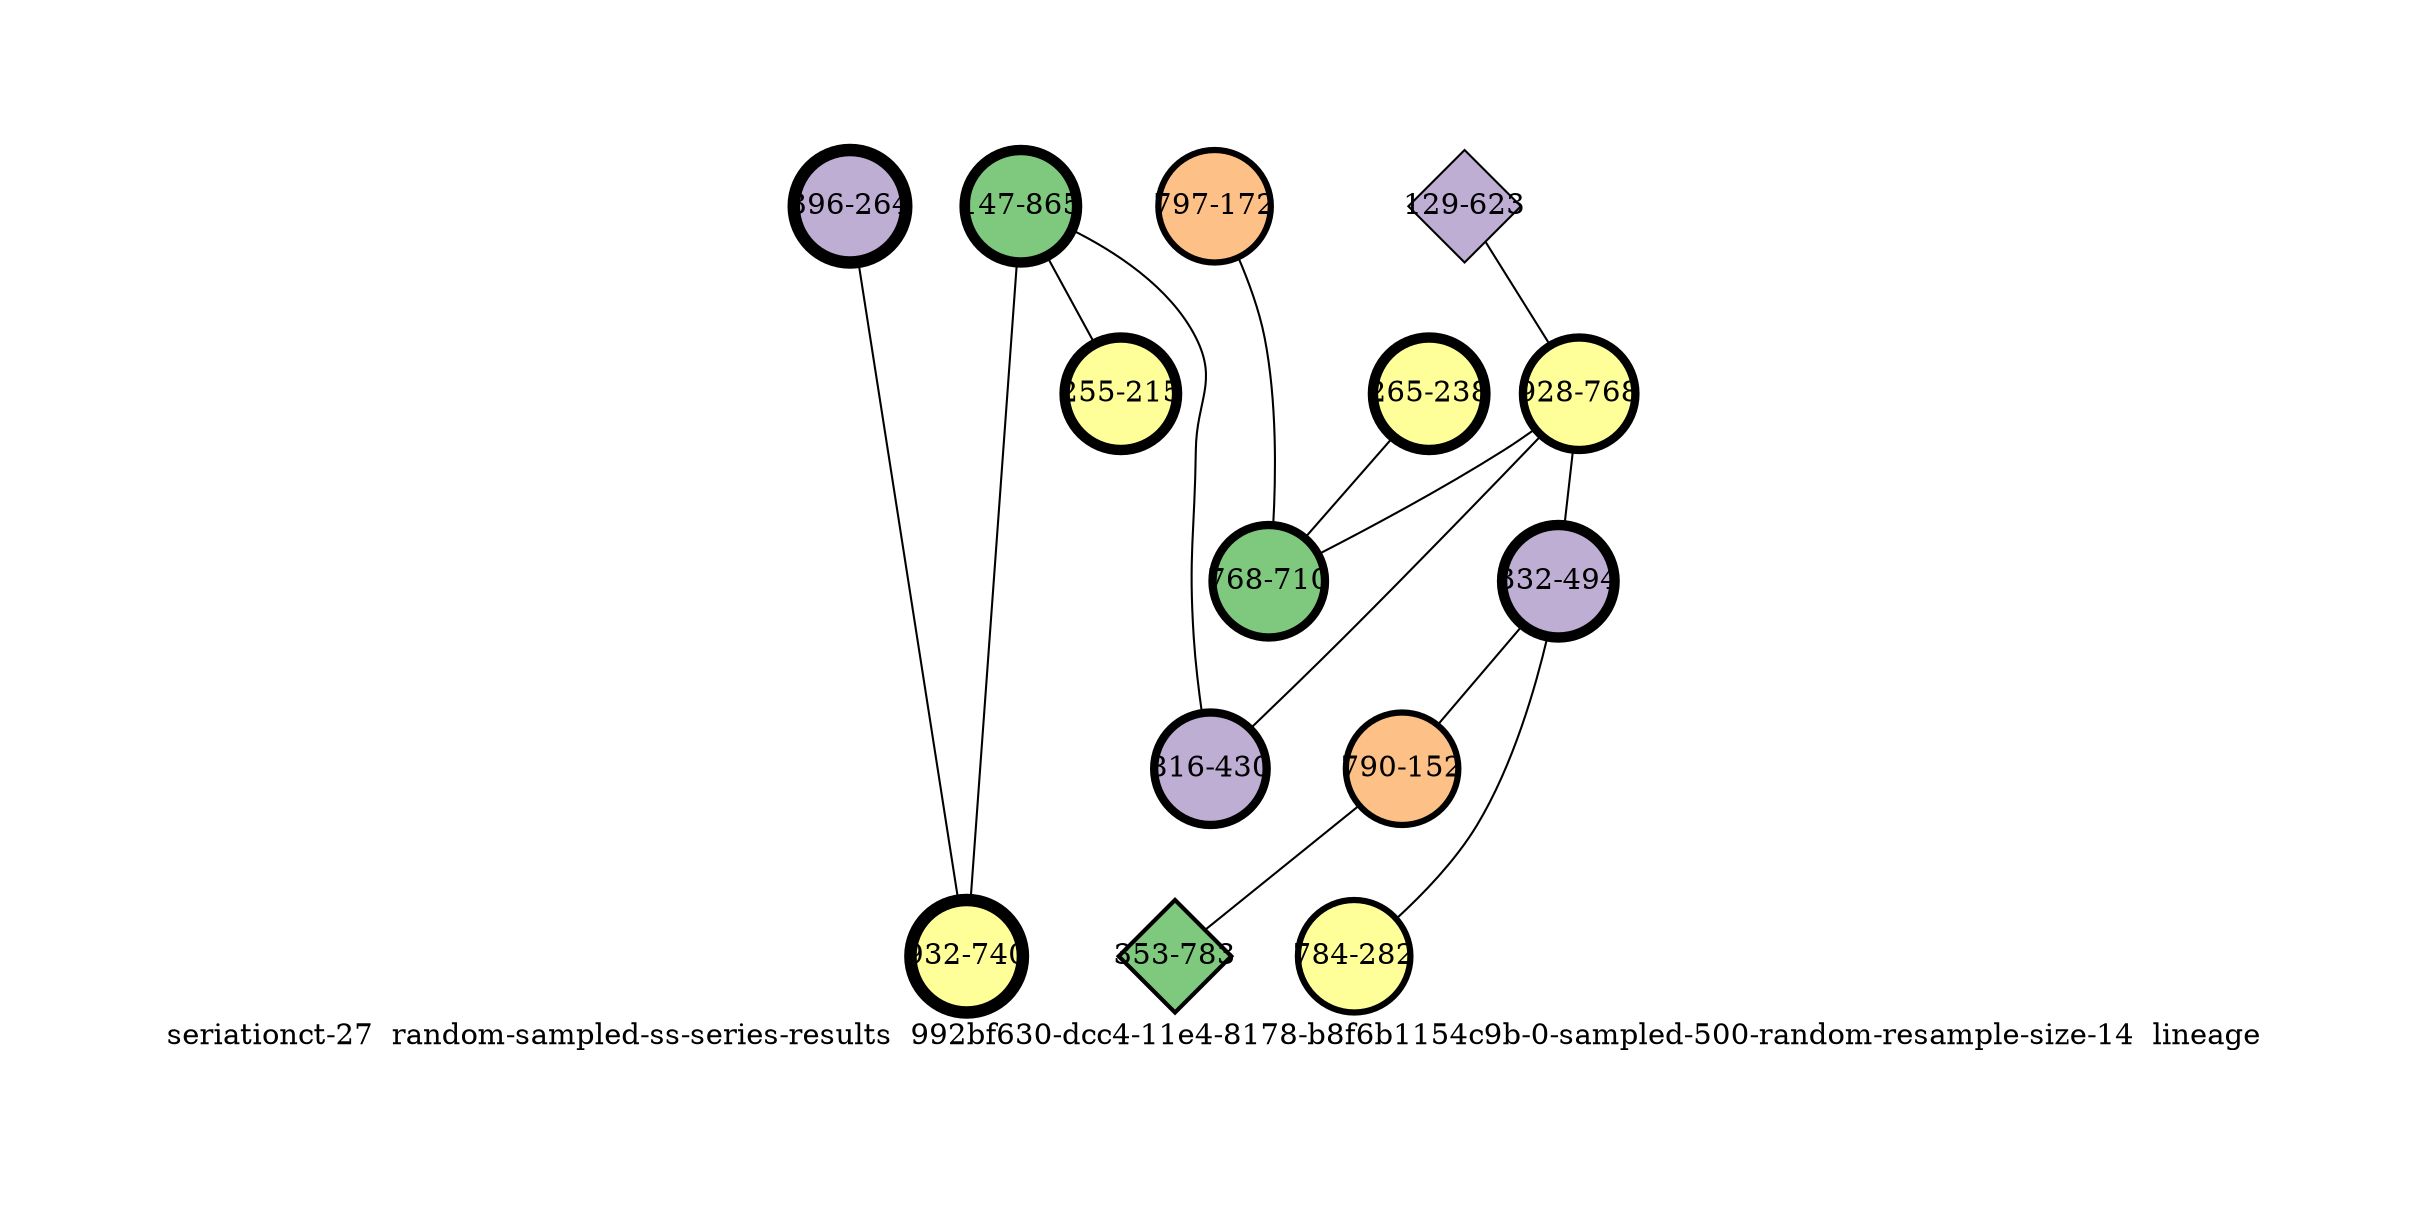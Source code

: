 strict graph "seriationct-27  random-sampled-ss-series-results  992bf630-dcc4-11e4-8178-b8f6b1154c9b-0-sampled-500-random-resample-size-14  lineage" {
labelloc=b;
ratio=auto;
pad="1.0";
label="seriationct-27  random-sampled-ss-series-results  992bf630-dcc4-11e4-8178-b8f6b1154c9b-0-sampled-500-random-resample-size-14  lineage";
node [width="0.75", style=filled, fixedsize=true, height="0.75", shape=circle, label=""];
0 [xCoordinate="264.0", appears_in_slice=6, yCoordinate="396.0", colorscheme=accent6, lineage_id=0, short_label="396-264", label="396-264", shape=circle, cluster_id=1, fillcolor=2, size="500.0", id=0, penwidth="6.0"];
1 [xCoordinate="865.0", appears_in_slice=5, yCoordinate="147.0", colorscheme=accent6, lineage_id=0, short_label="147-865", label="147-865", shape=circle, cluster_id=0, fillcolor=1, size="500.0", id=1, penwidth="5.0"];
2 [xCoordinate="740.0", appears_in_slice=6, yCoordinate="932.0", colorscheme=accent6, lineage_id=0, short_label="932-740", label="932-740", shape=circle, cluster_id=3, fillcolor=4, size="500.0", id=4, penwidth="6.0"];
3 [xCoordinate="215.0", appears_in_slice=5, yCoordinate="255.0", colorscheme=accent6, lineage_id=0, short_label="255-215", label="255-215", shape=circle, cluster_id=3, fillcolor=4, size="500.0", id=3, penwidth="5.0"];
4 [xCoordinate="623.0", appears_in_slice=1, yCoordinate="129.0", colorscheme=accent6, lineage_id=2, short_label="129-623", label="129-623", shape=diamond, cluster_id=1, fillcolor=2, size="500.0", id=9, penwidth="1.0"];
5 [xCoordinate="768.0", appears_in_slice=4, yCoordinate="928.0", colorscheme=accent6, lineage_id=0, short_label="928-768", label="928-768", shape=circle, cluster_id=3, fillcolor=4, size="500.0", id=5, penwidth="4.0"];
6 [xCoordinate="494.0", appears_in_slice=5, yCoordinate="332.0", colorscheme=accent6, lineage_id=0, short_label="332-494", label="332-494", shape=circle, cluster_id=1, fillcolor=2, size="500.0", id=12, penwidth="5.0"];
7 [xCoordinate="152.0", appears_in_slice=3, yCoordinate="790.0", colorscheme=accent6, lineage_id=0, short_label="790-152", label="790-152", shape=circle, cluster_id=2, fillcolor=3, size="500.0", id=7, penwidth="3.0"];
8 [xCoordinate="783.0", appears_in_slice=2, yCoordinate="353.0", colorscheme=accent6, lineage_id=2, short_label="353-783", label="353-783", shape=diamond, cluster_id=0, fillcolor=1, size="500.0", id=8, penwidth="2.0"];
9 [xCoordinate="172.0", appears_in_slice=3, yCoordinate="797.0", colorscheme=accent6, lineage_id=0, short_label="797-172", label="797-172", shape=circle, cluster_id=2, fillcolor=3, size="500.0", id=2, penwidth="3.0"];
10 [xCoordinate="430.0", appears_in_slice=4, yCoordinate="816.0", colorscheme=accent6, lineage_id=0, short_label="816-430", label="816-430", shape=circle, cluster_id=1, fillcolor=2, size="500.0", id=10, penwidth="4.0"];
11 [xCoordinate="238.0", appears_in_slice=5, yCoordinate="265.0", colorscheme=accent6, lineage_id=0, short_label="265-238", label="265-238", shape=circle, cluster_id=3, fillcolor=4, size="500.0", id=11, penwidth="5.0"];
12 [xCoordinate="282.0", appears_in_slice=3, yCoordinate="784.0", colorscheme=accent6, lineage_id=0, short_label="784-282", label="784-282", shape=circle, cluster_id=3, fillcolor=4, size="500.0", id=6, penwidth="3.0"];
13 [xCoordinate="710.0", appears_in_slice=4, yCoordinate="768.0", colorscheme=accent6, lineage_id=0, short_label="768-710", label="768-710", shape=circle, cluster_id=0, fillcolor=1, size="500.0", id=13, penwidth="4.0"];
0 -- 2  [inverseweight="7.83934056986", weight="0.127561749753"];
1 -- 2  [inverseweight="4.18618960071", weight="0.238880723375"];
1 -- 3  [inverseweight="15.1030523333", weight="0.066211781429"];
1 -- 10  [inverseweight="1.73425123409", weight="0.57661772432"];
4 -- 5  [inverseweight="1.49438271222", weight="0.669172623469"];
5 -- 10  [inverseweight="19.5515471751", weight="0.0511468474102"];
5 -- 13  [inverseweight="1.93406594154", weight="0.517045452547"];
5 -- 6  [inverseweight="4.20064257944", weight="0.238058816262"];
6 -- 12  [inverseweight="4.73938971964", weight="0.210997630318"];
6 -- 7  [inverseweight="4.33229370758", weight="0.23082460874"];
7 -- 8  [inverseweight="4.07407183864", weight="0.245454680135"];
9 -- 13  [inverseweight="1.13592366849", weight="0.880340843083"];
11 -- 13  [inverseweight="2.17724938423", weight="0.459295112101"];
}

